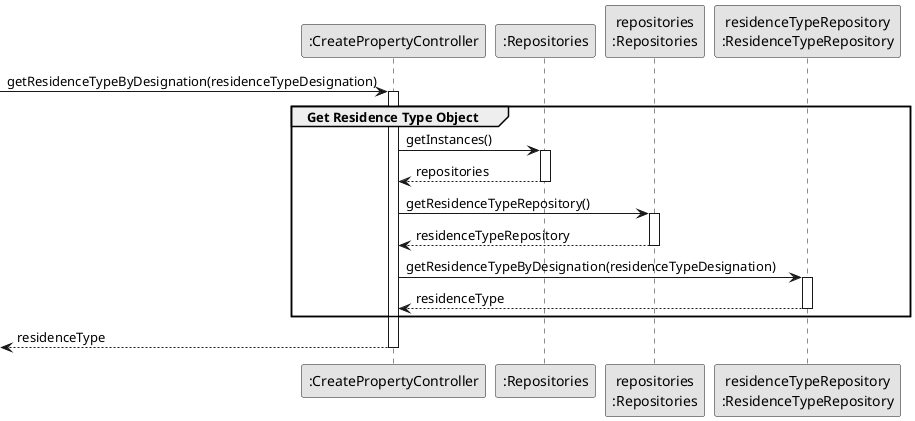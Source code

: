 @startuml

skinparam monochrome true
skinparam packageStyle rectangle
skinparam shadowing false

participant ":CreatePropertyController" as CTRL
participant ":Repositories" as RepositorySingleton
participant "repositories\n:Repositories" as PLAT
participant "residenceTypeRepository\n:ResidenceTypeRepository" as ResidenceTypeRepository

    -> CTRL : getResidenceTypeByDesignation(residenceTypeDesignation)
    activate CTRL

        group Get Residence Type Object

        CTRL -> RepositorySingleton : getInstances()
        activate RepositorySingleton

        RepositorySingleton --> CTRL : repositories
        deactivate RepositorySingleton

        CTRL -> PLAT : getResidenceTypeRepository()

        activate PLAT

        PLAT --> CTRL : residenceTypeRepository
        deactivate PLAT

        CTRL -> ResidenceTypeRepository : getResidenceTypeByDesignation(residenceTypeDesignation)

        activate ResidenceTypeRepository

        ResidenceTypeRepository --> CTRL : residenceType
        deactivate ResidenceTypeRepository

        end group

    <-- CTRL : residenceType
    deactivate CTRL

@enduml